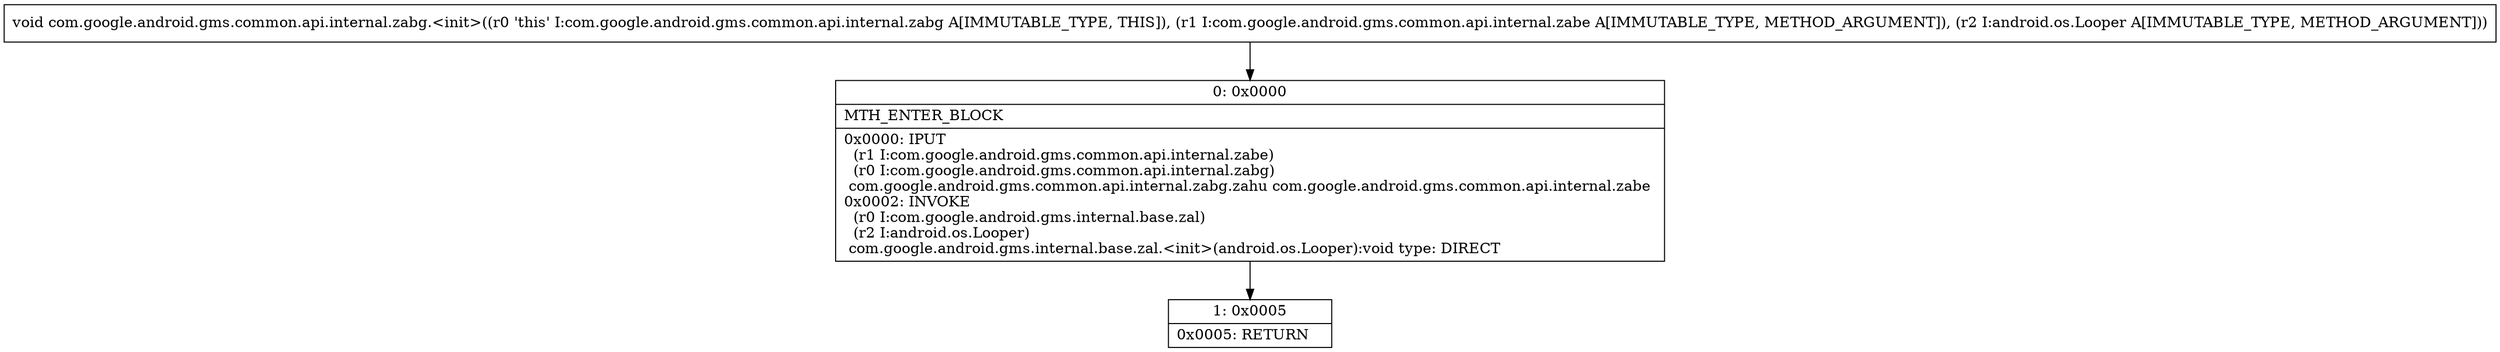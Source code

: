 digraph "CFG forcom.google.android.gms.common.api.internal.zabg.\<init\>(Lcom\/google\/android\/gms\/common\/api\/internal\/zabe;Landroid\/os\/Looper;)V" {
Node_0 [shape=record,label="{0\:\ 0x0000|MTH_ENTER_BLOCK\l|0x0000: IPUT  \l  (r1 I:com.google.android.gms.common.api.internal.zabe)\l  (r0 I:com.google.android.gms.common.api.internal.zabg)\l com.google.android.gms.common.api.internal.zabg.zahu com.google.android.gms.common.api.internal.zabe \l0x0002: INVOKE  \l  (r0 I:com.google.android.gms.internal.base.zal)\l  (r2 I:android.os.Looper)\l com.google.android.gms.internal.base.zal.\<init\>(android.os.Looper):void type: DIRECT \l}"];
Node_1 [shape=record,label="{1\:\ 0x0005|0x0005: RETURN   \l}"];
MethodNode[shape=record,label="{void com.google.android.gms.common.api.internal.zabg.\<init\>((r0 'this' I:com.google.android.gms.common.api.internal.zabg A[IMMUTABLE_TYPE, THIS]), (r1 I:com.google.android.gms.common.api.internal.zabe A[IMMUTABLE_TYPE, METHOD_ARGUMENT]), (r2 I:android.os.Looper A[IMMUTABLE_TYPE, METHOD_ARGUMENT])) }"];
MethodNode -> Node_0;
Node_0 -> Node_1;
}

